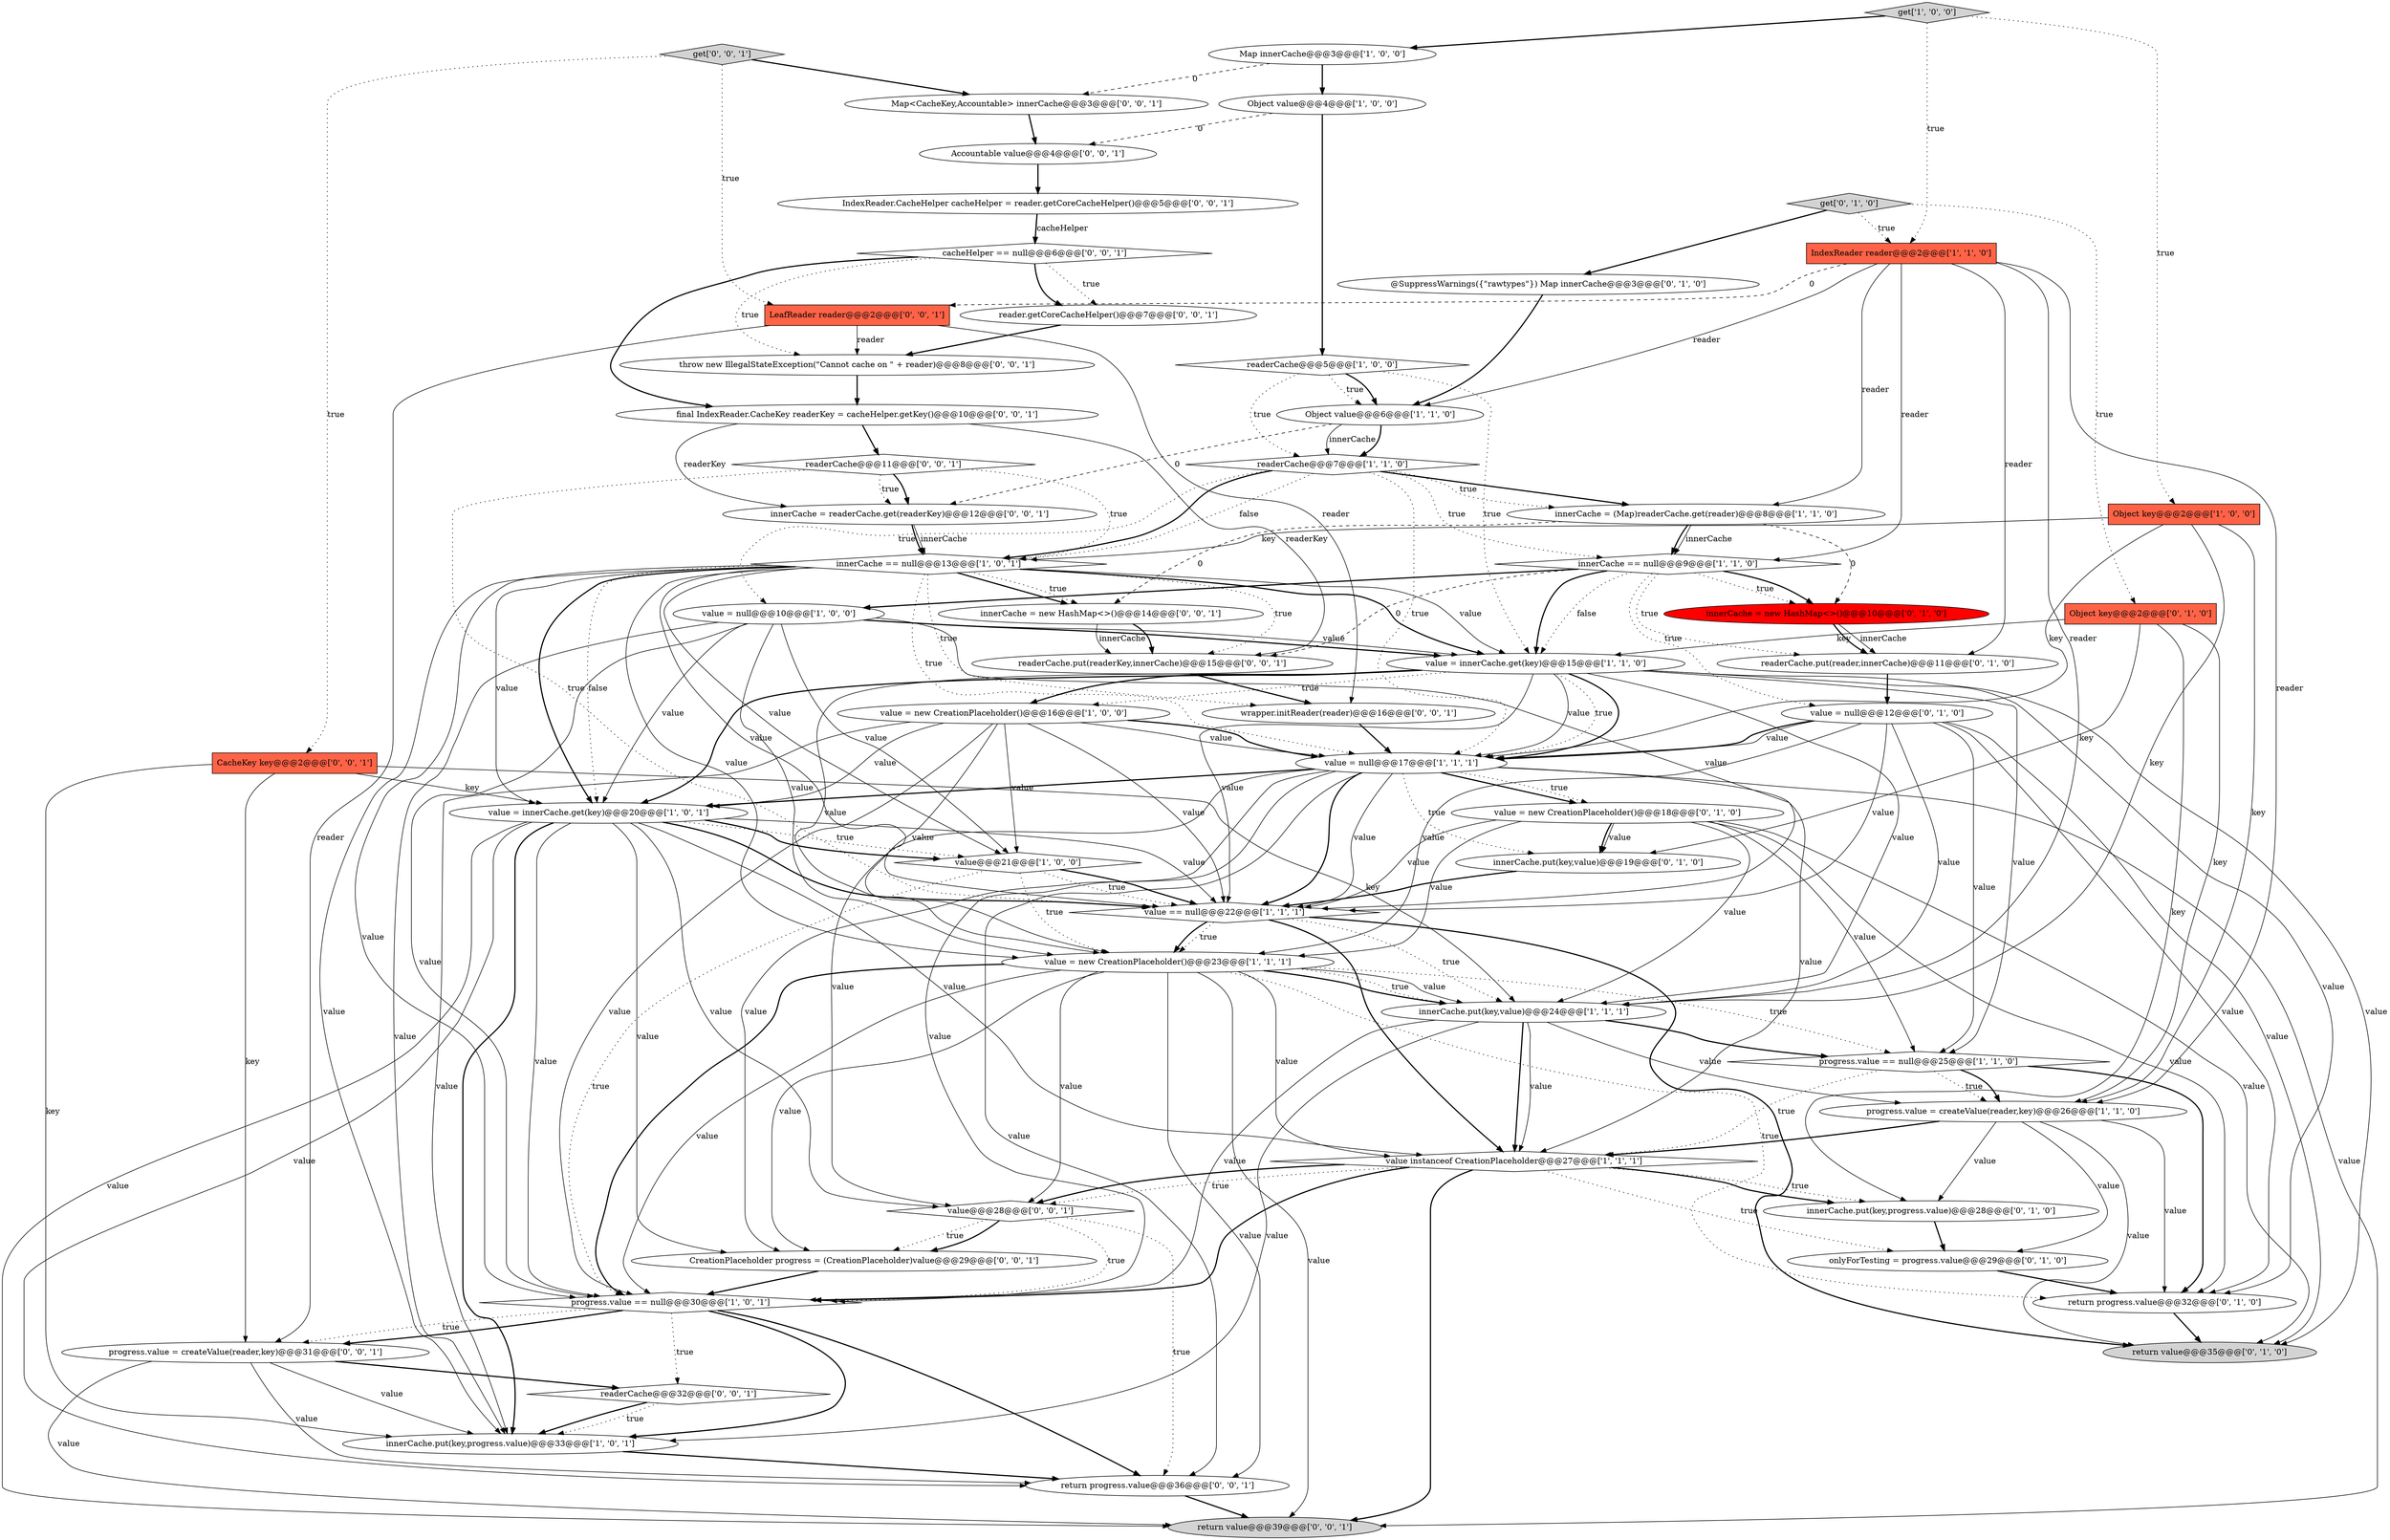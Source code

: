 digraph {
14 [style = filled, label = "value = null@@@17@@@['1', '1', '1']", fillcolor = white, shape = ellipse image = "AAA0AAABBB1BBB"];
26 [style = filled, label = "onlyForTesting = progress.value@@@29@@@['0', '1', '0']", fillcolor = white, shape = ellipse image = "AAA0AAABBB2BBB"];
54 [style = filled, label = "return value@@@39@@@['0', '0', '1']", fillcolor = lightgray, shape = ellipse image = "AAA0AAABBB3BBB"];
3 [style = filled, label = "value == null@@@22@@@['1', '1', '1']", fillcolor = white, shape = diamond image = "AAA0AAABBB1BBB"];
51 [style = filled, label = "return progress.value@@@36@@@['0', '0', '1']", fillcolor = white, shape = ellipse image = "AAA0AAABBB3BBB"];
23 [style = filled, label = "Object key@@@2@@@['1', '0', '0']", fillcolor = tomato, shape = box image = "AAA0AAABBB1BBB"];
22 [style = filled, label = "value = null@@@10@@@['1', '0', '0']", fillcolor = white, shape = ellipse image = "AAA0AAABBB1BBB"];
47 [style = filled, label = "readerCache@@@32@@@['0', '0', '1']", fillcolor = white, shape = diamond image = "AAA0AAABBB3BBB"];
48 [style = filled, label = "get['0', '0', '1']", fillcolor = lightgray, shape = diamond image = "AAA0AAABBB3BBB"];
10 [style = filled, label = "value instanceof CreationPlaceholder@@@27@@@['1', '1', '1']", fillcolor = white, shape = diamond image = "AAA0AAABBB1BBB"];
8 [style = filled, label = "innerCache.put(key,progress.value)@@@33@@@['1', '0', '1']", fillcolor = white, shape = ellipse image = "AAA0AAABBB1BBB"];
40 [style = filled, label = "value@@@28@@@['0', '0', '1']", fillcolor = white, shape = diamond image = "AAA0AAABBB3BBB"];
9 [style = filled, label = "value = new CreationPlaceholder()@@@23@@@['1', '1', '1']", fillcolor = white, shape = ellipse image = "AAA0AAABBB1BBB"];
11 [style = filled, label = "Object value@@@6@@@['1', '1', '0']", fillcolor = white, shape = ellipse image = "AAA0AAABBB1BBB"];
25 [style = filled, label = "return value@@@35@@@['0', '1', '0']", fillcolor = lightgray, shape = ellipse image = "AAA0AAABBB2BBB"];
57 [style = filled, label = "LeafReader reader@@@2@@@['0', '0', '1']", fillcolor = tomato, shape = box image = "AAA0AAABBB3BBB"];
46 [style = filled, label = "innerCache = new HashMap<>()@@@14@@@['0', '0', '1']", fillcolor = white, shape = ellipse image = "AAA0AAABBB3BBB"];
43 [style = filled, label = "readerCache@@@11@@@['0', '0', '1']", fillcolor = white, shape = diamond image = "AAA0AAABBB3BBB"];
1 [style = filled, label = "Map innerCache@@@3@@@['1', '0', '0']", fillcolor = white, shape = ellipse image = "AAA0AAABBB1BBB"];
12 [style = filled, label = "innerCache.put(key,value)@@@24@@@['1', '1', '1']", fillcolor = white, shape = ellipse image = "AAA0AAABBB1BBB"];
56 [style = filled, label = "CacheKey key@@@2@@@['0', '0', '1']", fillcolor = tomato, shape = box image = "AAA0AAABBB3BBB"];
13 [style = filled, label = "innerCache == null@@@13@@@['1', '0', '1']", fillcolor = white, shape = diamond image = "AAA0AAABBB1BBB"];
19 [style = filled, label = "innerCache == null@@@9@@@['1', '1', '0']", fillcolor = white, shape = diamond image = "AAA0AAABBB1BBB"];
6 [style = filled, label = "value = innerCache.get(key)@@@15@@@['1', '1', '0']", fillcolor = white, shape = ellipse image = "AAA0AAABBB1BBB"];
35 [style = filled, label = "innerCache = new HashMap<>()@@@10@@@['0', '1', '0']", fillcolor = red, shape = ellipse image = "AAA1AAABBB2BBB"];
36 [style = filled, label = "value = new CreationPlaceholder()@@@18@@@['0', '1', '0']", fillcolor = white, shape = ellipse image = "AAA0AAABBB2BBB"];
2 [style = filled, label = "Object value@@@4@@@['1', '0', '0']", fillcolor = white, shape = ellipse image = "AAA0AAABBB1BBB"];
30 [style = filled, label = "Object key@@@2@@@['0', '1', '0']", fillcolor = tomato, shape = box image = "AAA0AAABBB2BBB"];
29 [style = filled, label = "return progress.value@@@32@@@['0', '1', '0']", fillcolor = white, shape = ellipse image = "AAA0AAABBB2BBB"];
41 [style = filled, label = "CreationPlaceholder progress = (CreationPlaceholder)value@@@29@@@['0', '0', '1']", fillcolor = white, shape = ellipse image = "AAA0AAABBB3BBB"];
21 [style = filled, label = "readerCache@@@5@@@['1', '0', '0']", fillcolor = white, shape = diamond image = "AAA0AAABBB1BBB"];
28 [style = filled, label = "value = null@@@12@@@['0', '1', '0']", fillcolor = white, shape = ellipse image = "AAA0AAABBB2BBB"];
39 [style = filled, label = "throw new IllegalStateException(\"Cannot cache on \" + reader)@@@8@@@['0', '0', '1']", fillcolor = white, shape = ellipse image = "AAA0AAABBB3BBB"];
24 [style = filled, label = "IndexReader reader@@@2@@@['1', '1', '0']", fillcolor = tomato, shape = box image = "AAA0AAABBB1BBB"];
55 [style = filled, label = "wrapper.initReader(reader)@@@16@@@['0', '0', '1']", fillcolor = white, shape = ellipse image = "AAA0AAABBB3BBB"];
33 [style = filled, label = "innerCache.put(key,progress.value)@@@28@@@['0', '1', '0']", fillcolor = white, shape = ellipse image = "AAA0AAABBB2BBB"];
5 [style = filled, label = "get['1', '0', '0']", fillcolor = lightgray, shape = diamond image = "AAA0AAABBB1BBB"];
0 [style = filled, label = "progress.value == null@@@30@@@['1', '0', '1']", fillcolor = white, shape = diamond image = "AAA0AAABBB1BBB"];
42 [style = filled, label = "reader.getCoreCacheHelper()@@@7@@@['0', '0', '1']", fillcolor = white, shape = ellipse image = "AAA0AAABBB3BBB"];
49 [style = filled, label = "progress.value = createValue(reader,key)@@@31@@@['0', '0', '1']", fillcolor = white, shape = ellipse image = "AAA0AAABBB3BBB"];
50 [style = filled, label = "IndexReader.CacheHelper cacheHelper = reader.getCoreCacheHelper()@@@5@@@['0', '0', '1']", fillcolor = white, shape = ellipse image = "AAA0AAABBB3BBB"];
4 [style = filled, label = "value = innerCache.get(key)@@@20@@@['1', '0', '1']", fillcolor = white, shape = ellipse image = "AAA0AAABBB1BBB"];
17 [style = filled, label = "progress.value == null@@@25@@@['1', '1', '0']", fillcolor = white, shape = diamond image = "AAA0AAABBB1BBB"];
18 [style = filled, label = "progress.value = createValue(reader,key)@@@26@@@['1', '1', '0']", fillcolor = white, shape = ellipse image = "AAA0AAABBB1BBB"];
27 [style = filled, label = "@SuppressWarnings({\"rawtypes\"}) Map innerCache@@@3@@@['0', '1', '0']", fillcolor = white, shape = ellipse image = "AAA0AAABBB2BBB"];
31 [style = filled, label = "innerCache.put(key,value)@@@19@@@['0', '1', '0']", fillcolor = white, shape = ellipse image = "AAA0AAABBB2BBB"];
32 [style = filled, label = "get['0', '1', '0']", fillcolor = lightgray, shape = diamond image = "AAA0AAABBB2BBB"];
45 [style = filled, label = "final IndexReader.CacheKey readerKey = cacheHelper.getKey()@@@10@@@['0', '0', '1']", fillcolor = white, shape = ellipse image = "AAA0AAABBB3BBB"];
7 [style = filled, label = "value@@@21@@@['1', '0', '0']", fillcolor = white, shape = diamond image = "AAA0AAABBB1BBB"];
34 [style = filled, label = "readerCache.put(reader,innerCache)@@@11@@@['0', '1', '0']", fillcolor = white, shape = ellipse image = "AAA0AAABBB2BBB"];
44 [style = filled, label = "readerCache.put(readerKey,innerCache)@@@15@@@['0', '0', '1']", fillcolor = white, shape = ellipse image = "AAA0AAABBB3BBB"];
38 [style = filled, label = "Map<CacheKey,Accountable> innerCache@@@3@@@['0', '0', '1']", fillcolor = white, shape = ellipse image = "AAA0AAABBB3BBB"];
37 [style = filled, label = "innerCache = readerCache.get(readerKey)@@@12@@@['0', '0', '1']", fillcolor = white, shape = ellipse image = "AAA0AAABBB3BBB"];
20 [style = filled, label = "innerCache = (Map)readerCache.get(reader)@@@8@@@['1', '1', '0']", fillcolor = white, shape = ellipse image = "AAA0AAABBB1BBB"];
52 [style = filled, label = "Accountable value@@@4@@@['0', '0', '1']", fillcolor = white, shape = ellipse image = "AAA0AAABBB3BBB"];
53 [style = filled, label = "cacheHelper == null@@@6@@@['0', '0', '1']", fillcolor = white, shape = diamond image = "AAA0AAABBB3BBB"];
16 [style = filled, label = "value = new CreationPlaceholder()@@@16@@@['1', '0', '0']", fillcolor = white, shape = ellipse image = "AAA0AAABBB1BBB"];
15 [style = filled, label = "readerCache@@@7@@@['1', '1', '0']", fillcolor = white, shape = diamond image = "AAA0AAABBB1BBB"];
14->3 [style = bold, label=""];
41->0 [style = bold, label=""];
9->10 [style = solid, label="value"];
9->12 [style = dotted, label="true"];
21->11 [style = dotted, label="true"];
21->15 [style = dotted, label="true"];
38->52 [style = bold, label=""];
40->51 [style = dotted, label="true"];
30->31 [style = solid, label="key"];
28->12 [style = solid, label="value"];
10->54 [style = bold, label=""];
49->51 [style = solid, label="value"];
5->23 [style = dotted, label="true"];
13->6 [style = solid, label="value"];
55->14 [style = bold, label=""];
53->39 [style = dotted, label="true"];
4->7 [style = dotted, label="true"];
15->20 [style = dotted, label="true"];
28->29 [style = solid, label="value"];
57->39 [style = solid, label="reader"];
16->7 [style = solid, label="value"];
8->51 [style = bold, label=""];
36->17 [style = solid, label="value"];
6->9 [style = solid, label="value"];
28->14 [style = bold, label=""];
22->0 [style = solid, label="value"];
9->51 [style = solid, label="value"];
14->3 [style = solid, label="value"];
5->24 [style = dotted, label="true"];
20->35 [style = dashed, label="0"];
18->26 [style = solid, label="value"];
20->46 [style = dashed, label="0"];
6->14 [style = solid, label="value"];
24->20 [style = solid, label="reader"];
12->10 [style = bold, label=""];
6->29 [style = solid, label="value"];
45->43 [style = bold, label=""];
12->10 [style = solid, label="value"];
35->34 [style = solid, label="innerCache"];
36->9 [style = solid, label="value"];
4->41 [style = solid, label="value"];
22->7 [style = solid, label="value"];
15->20 [style = bold, label=""];
32->30 [style = dotted, label="true"];
0->8 [style = bold, label=""];
23->18 [style = solid, label="key"];
46->44 [style = solid, label="innerCache"];
16->14 [style = bold, label=""];
4->0 [style = solid, label="value"];
4->8 [style = bold, label=""];
13->46 [style = bold, label=""];
1->38 [style = dashed, label="0"];
57->55 [style = solid, label="reader"];
19->35 [style = dotted, label="true"];
36->25 [style = solid, label="value"];
13->44 [style = dotted, label="true"];
22->8 [style = solid, label="value"];
40->41 [style = dotted, label="true"];
13->3 [style = solid, label="value"];
4->3 [style = bold, label=""];
16->14 [style = solid, label="value"];
15->13 [style = bold, label=""];
32->24 [style = dotted, label="true"];
11->15 [style = solid, label="innerCache"];
14->10 [style = solid, label="value"];
18->33 [style = solid, label="value"];
51->54 [style = bold, label=""];
23->13 [style = solid, label="key"];
36->31 [style = bold, label=""];
14->41 [style = solid, label="value"];
49->54 [style = solid, label="value"];
39->45 [style = bold, label=""];
15->14 [style = dotted, label="true"];
19->6 [style = bold, label=""];
24->19 [style = solid, label="reader"];
23->12 [style = solid, label="key"];
12->0 [style = solid, label="value"];
3->10 [style = bold, label=""];
6->4 [style = bold, label=""];
5->1 [style = bold, label=""];
56->12 [style = solid, label="key"];
23->14 [style = solid, label="key"];
6->14 [style = dotted, label="true"];
13->55 [style = dotted, label="true"];
44->55 [style = bold, label=""];
13->46 [style = dotted, label="true"];
13->7 [style = solid, label="value"];
27->11 [style = bold, label=""];
13->4 [style = dotted, label="false"];
21->11 [style = bold, label=""];
2->21 [style = bold, label=""];
10->0 [style = bold, label=""];
57->49 [style = solid, label="reader"];
14->54 [style = solid, label="value"];
36->3 [style = solid, label="value"];
10->26 [style = dotted, label="true"];
28->14 [style = solid, label="value"];
6->12 [style = solid, label="value"];
16->0 [style = solid, label="value"];
31->3 [style = bold, label=""];
35->34 [style = bold, label=""];
12->18 [style = solid, label="value"];
20->19 [style = bold, label=""];
37->13 [style = bold, label=""];
24->57 [style = dashed, label="0"];
19->22 [style = bold, label=""];
24->11 [style = solid, label="reader"];
22->6 [style = bold, label=""];
14->4 [style = bold, label=""];
21->6 [style = dotted, label="true"];
14->36 [style = bold, label=""];
46->44 [style = bold, label=""];
19->34 [style = dotted, label="true"];
47->8 [style = dotted, label="true"];
9->12 [style = solid, label="value"];
36->12 [style = solid, label="value"];
9->54 [style = solid, label="value"];
56->49 [style = solid, label="key"];
17->18 [style = dotted, label="true"];
12->17 [style = bold, label=""];
53->42 [style = bold, label=""];
42->39 [style = bold, label=""];
9->40 [style = solid, label="value"];
14->40 [style = solid, label="value"];
18->25 [style = solid, label="value"];
48->56 [style = dotted, label="true"];
18->29 [style = solid, label="value"];
4->51 [style = solid, label="value"];
24->12 [style = solid, label="reader"];
32->27 [style = bold, label=""];
4->40 [style = solid, label="value"];
3->9 [style = dotted, label="true"];
7->0 [style = dotted, label="true"];
4->7 [style = bold, label=""];
33->26 [style = bold, label=""];
36->31 [style = solid, label="value"];
53->42 [style = dotted, label="true"];
3->9 [style = bold, label=""];
34->28 [style = bold, label=""];
6->17 [style = solid, label="value"];
12->8 [style = solid, label="value"];
19->28 [style = dotted, label="true"];
56->8 [style = solid, label="key"];
16->3 [style = solid, label="value"];
22->9 [style = solid, label="value"];
16->9 [style = solid, label="value"];
18->10 [style = bold, label=""];
0->49 [style = bold, label=""];
43->3 [style = dotted, label="true"];
16->4 [style = solid, label="value"];
28->9 [style = solid, label="value"];
19->35 [style = bold, label=""];
22->4 [style = solid, label="value"];
10->40 [style = bold, label=""];
52->50 [style = bold, label=""];
1->2 [style = bold, label=""];
45->37 [style = solid, label="readerKey"];
9->12 [style = bold, label=""];
10->33 [style = bold, label=""];
13->6 [style = bold, label=""];
56->4 [style = solid, label="key"];
13->14 [style = dotted, label="true"];
10->40 [style = dotted, label="true"];
4->3 [style = solid, label="value"];
24->34 [style = solid, label="reader"];
0->47 [style = dotted, label="true"];
9->29 [style = dotted, label="true"];
37->13 [style = solid, label="innerCache"];
28->17 [style = solid, label="value"];
9->0 [style = bold, label=""];
22->6 [style = solid, label="value"];
47->8 [style = bold, label=""];
6->3 [style = solid, label="value"];
36->29 [style = solid, label="value"];
9->0 [style = solid, label="value"];
3->25 [style = bold, label=""];
26->29 [style = bold, label=""];
22->3 [style = solid, label="value"];
28->3 [style = solid, label="value"];
9->17 [style = dotted, label="true"];
13->8 [style = solid, label="value"];
4->10 [style = solid, label="value"];
29->25 [style = bold, label=""];
30->33 [style = solid, label="key"];
15->22 [style = dotted, label="true"];
30->6 [style = solid, label="key"];
20->19 [style = solid, label="innerCache"];
43->37 [style = bold, label=""];
43->13 [style = dotted, label="true"];
7->9 [style = dotted, label="true"];
10->33 [style = dotted, label="true"];
2->52 [style = dashed, label="0"];
40->0 [style = dotted, label="true"];
53->45 [style = bold, label=""];
16->8 [style = solid, label="value"];
30->18 [style = solid, label="key"];
50->53 [style = solid, label="cacheHelper"];
9->41 [style = solid, label="value"];
11->15 [style = bold, label=""];
7->3 [style = bold, label=""];
14->36 [style = dotted, label="true"];
28->25 [style = solid, label="value"];
49->47 [style = bold, label=""];
14->51 [style = solid, label="value"];
6->14 [style = bold, label=""];
19->44 [style = dashed, label="0"];
13->9 [style = solid, label="value"];
17->10 [style = dotted, label="true"];
0->49 [style = dotted, label="true"];
43->37 [style = dotted, label="true"];
48->38 [style = bold, label=""];
7->3 [style = dotted, label="true"];
6->16 [style = bold, label=""];
15->19 [style = dotted, label="true"];
3->12 [style = dotted, label="true"];
0->51 [style = bold, label=""];
45->44 [style = solid, label="readerKey"];
40->41 [style = bold, label=""];
49->8 [style = solid, label="value"];
4->54 [style = solid, label="value"];
14->31 [style = dotted, label="true"];
11->37 [style = dashed, label="0"];
14->0 [style = solid, label="value"];
15->13 [style = dotted, label="false"];
13->4 [style = solid, label="value"];
6->25 [style = solid, label="value"];
17->29 [style = bold, label=""];
50->53 [style = bold, label=""];
24->18 [style = solid, label="reader"];
17->18 [style = bold, label=""];
6->16 [style = dotted, label="true"];
19->6 [style = dotted, label="false"];
48->57 [style = dotted, label="true"];
13->0 [style = solid, label="value"];
13->4 [style = bold, label=""];
}
